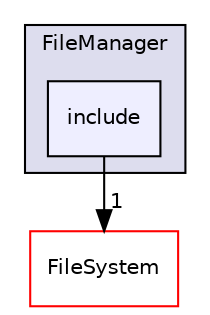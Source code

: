digraph "frameworks/FileManager/include" {
  compound=true
  node [ fontsize="10", fontname="Helvetica"];
  edge [ labelfontsize="10", labelfontname="Helvetica"];
  subgraph clusterdir_a92f637608b09557df2e8981ffcc95de {
    graph [ bgcolor="#ddddee", pencolor="black", label="FileManager" fontname="Helvetica", fontsize="10", URL="dir_a92f637608b09557df2e8981ffcc95de.html"]
  dir_87a3c5cad2ab63333bfd27a76390de41 [shape=box, label="include", style="filled", fillcolor="#eeeeff", pencolor="black", URL="dir_87a3c5cad2ab63333bfd27a76390de41.html"];
  }
  dir_40a97078142f0fc7074e01eb79f0bef3 [shape=box label="FileSystem" fillcolor="white" style="filled" color="red" URL="dir_40a97078142f0fc7074e01eb79f0bef3.html"];
  dir_87a3c5cad2ab63333bfd27a76390de41->dir_40a97078142f0fc7074e01eb79f0bef3 [headlabel="1", labeldistance=1.5 headhref="dir_000020_000022.html"];
}
